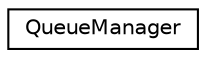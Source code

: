 digraph "Graphical Class Hierarchy"
{
 // INTERACTIVE_SVG=YES
 // LATEX_PDF_SIZE
  edge [fontname="Helvetica",fontsize="10",labelfontname="Helvetica",labelfontsize="10"];
  node [fontname="Helvetica",fontsize="10",shape=record];
  rankdir="LR";
  Node0 [label="QueueManager",height=0.2,width=0.4,color="black", fillcolor="white", style="filled",URL="$classQueueManager.html",tooltip=" "];
}
